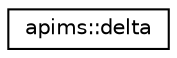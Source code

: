 digraph G
{
  edge [fontname="Helvetica",fontsize="10",labelfontname="Helvetica",labelfontsize="10"];
  node [fontname="Helvetica",fontsize="10",shape=record];
  rankdir=LR;
  Node1 [label="apims::delta",height=0.2,width=0.4,color="black", fillcolor="white", style="filled",URL="$structapims_1_1delta.html"];
}
